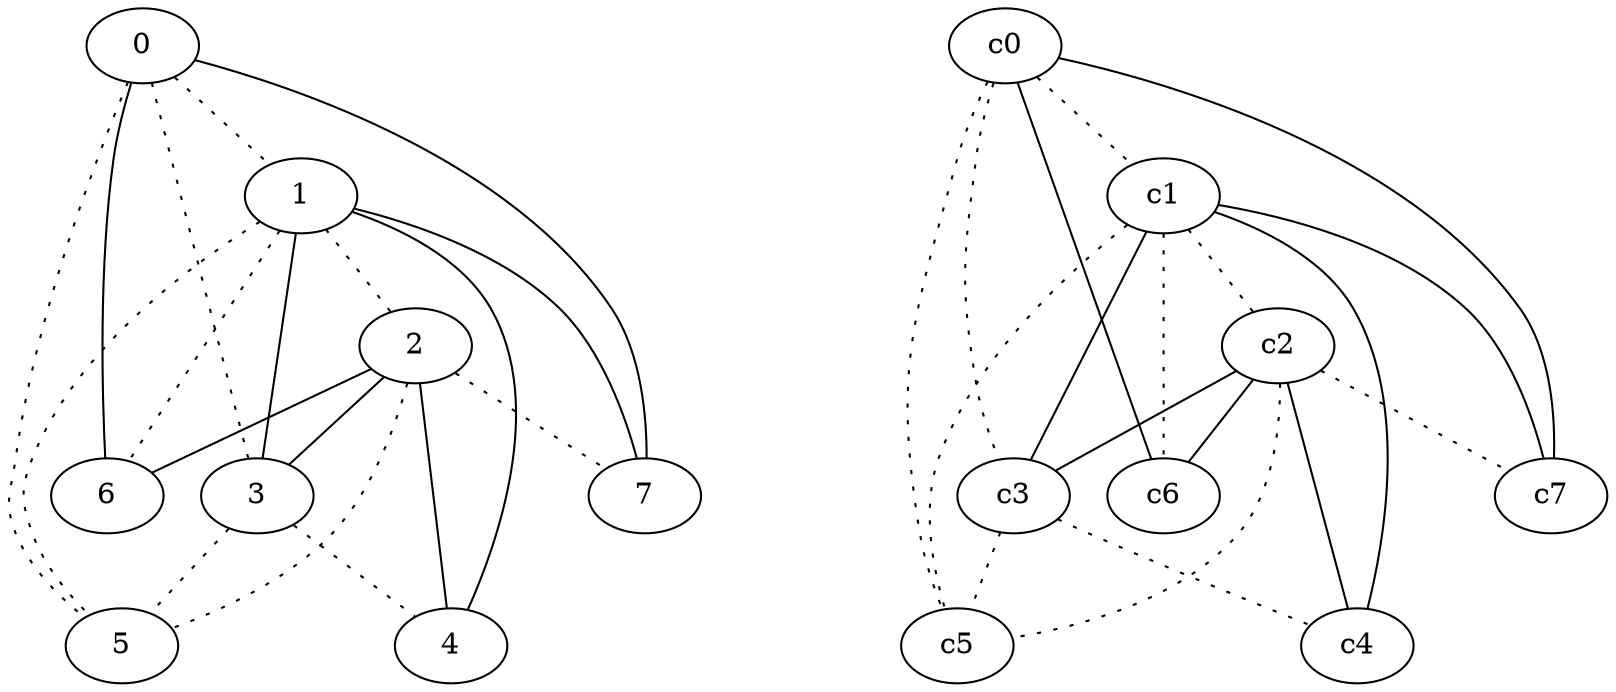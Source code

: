 graph {
a0[label=0];
a1[label=1];
a2[label=2];
a3[label=3];
a4[label=4];
a5[label=5];
a6[label=6];
a7[label=7];
a0 -- a1 [style=dotted];
a0 -- a3 [style=dotted];
a0 -- a5 [style=dotted];
a0 -- a6;
a0 -- a7;
a1 -- a2 [style=dotted];
a1 -- a3;
a1 -- a4;
a1 -- a5 [style=dotted];
a1 -- a6 [style=dotted];
a1 -- a7;
a2 -- a3;
a2 -- a4;
a2 -- a5 [style=dotted];
a2 -- a6;
a2 -- a7 [style=dotted];
a3 -- a4 [style=dotted];
a3 -- a5 [style=dotted];
c0 -- c1 [style=dotted];
c0 -- c3 [style=dotted];
c0 -- c5 [style=dotted];
c0 -- c6;
c0 -- c7;
c1 -- c2 [style=dotted];
c1 -- c3;
c1 -- c4;
c1 -- c5 [style=dotted];
c1 -- c6 [style=dotted];
c1 -- c7;
c2 -- c3;
c2 -- c4;
c2 -- c5 [style=dotted];
c2 -- c6;
c2 -- c7 [style=dotted];
c3 -- c4 [style=dotted];
c3 -- c5 [style=dotted];
}
